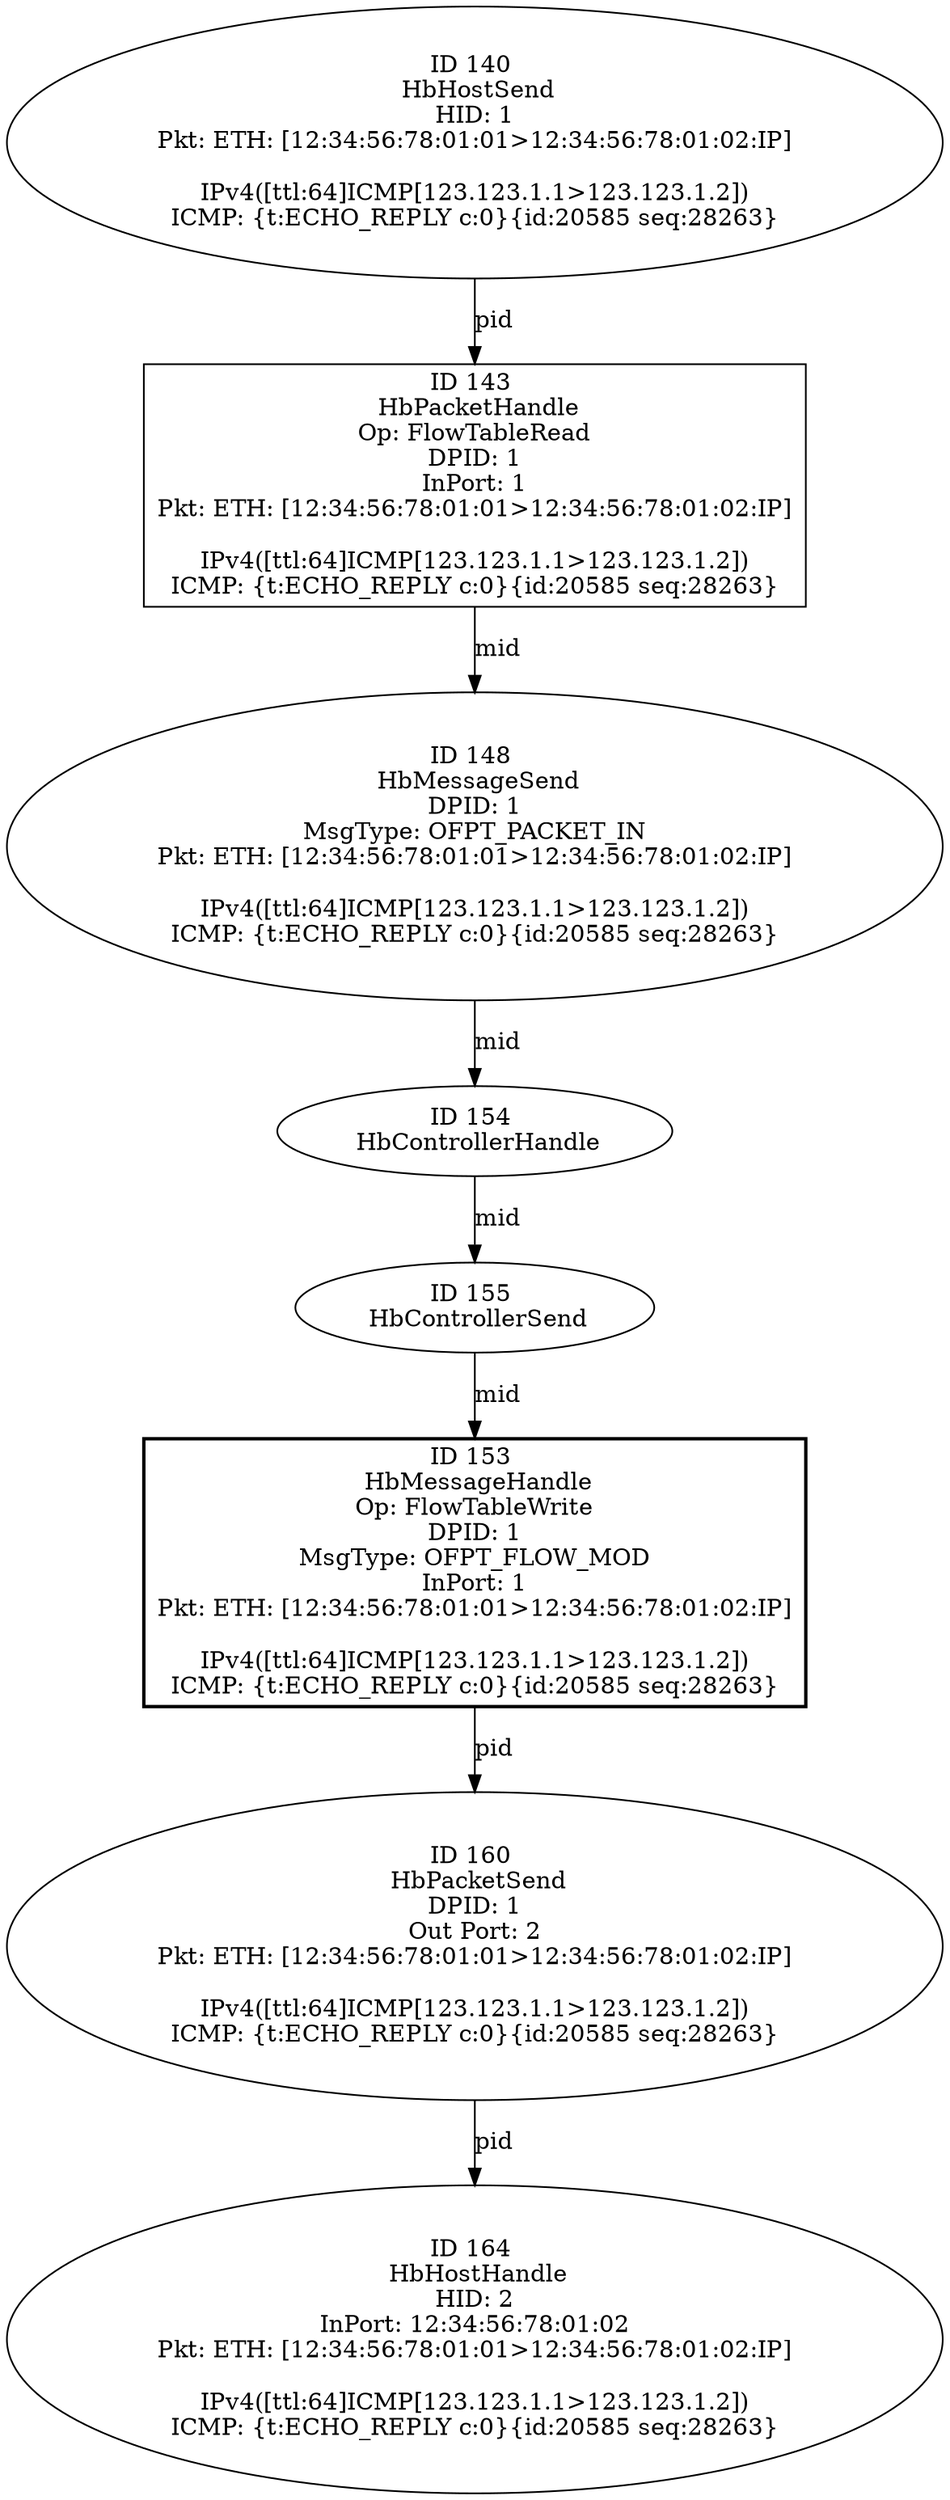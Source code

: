 strict digraph G {
160 [shape=oval, event=<HbPacketSend, eid: 160>, label="ID 160 
 HbPacketSend
DPID: 1
Out Port: 2
Pkt: ETH: [12:34:56:78:01:01>12:34:56:78:01:02:IP]

IPv4([ttl:64]ICMP[123.123.1.1>123.123.1.2])
ICMP: {t:ECHO_REPLY c:0}{id:20585 seq:28263}"];
164 [shape=oval, event=<HbHostHandle, eid: 164>, label="ID 164 
 HbHostHandle
HID: 2
InPort: 12:34:56:78:01:02
Pkt: ETH: [12:34:56:78:01:01>12:34:56:78:01:02:IP]

IPv4([ttl:64]ICMP[123.123.1.1>123.123.1.2])
ICMP: {t:ECHO_REPLY c:0}{id:20585 seq:28263}"];
140 [shape=oval, event=<HbHostSend, eid: 140>, label="ID 140 
 HbHostSend
HID: 1
Pkt: ETH: [12:34:56:78:01:01>12:34:56:78:01:02:IP]

IPv4([ttl:64]ICMP[123.123.1.1>123.123.1.2])
ICMP: {t:ECHO_REPLY c:0}{id:20585 seq:28263}"];
143 [shape=box, event=<HbPacketHandle, eid: 143>, label="ID 143 
 HbPacketHandle
Op: FlowTableRead
DPID: 1
InPort: 1
Pkt: ETH: [12:34:56:78:01:01>12:34:56:78:01:02:IP]

IPv4([ttl:64]ICMP[123.123.1.1>123.123.1.2])
ICMP: {t:ECHO_REPLY c:0}{id:20585 seq:28263}"];
148 [shape=oval, event=<HbMessageSend, eid: 148>, label="ID 148 
 HbMessageSend
DPID: 1
MsgType: OFPT_PACKET_IN
Pkt: ETH: [12:34:56:78:01:01>12:34:56:78:01:02:IP]

IPv4([ttl:64]ICMP[123.123.1.1>123.123.1.2])
ICMP: {t:ECHO_REPLY c:0}{id:20585 seq:28263}"];
153 [shape=box, style=bold, event=<HbMessageHandle, eid: 153>, label="ID 153 
 HbMessageHandle
Op: FlowTableWrite
DPID: 1
MsgType: OFPT_FLOW_MOD
InPort: 1
Pkt: ETH: [12:34:56:78:01:01>12:34:56:78:01:02:IP]

IPv4([ttl:64]ICMP[123.123.1.1>123.123.1.2])
ICMP: {t:ECHO_REPLY c:0}{id:20585 seq:28263}"];
154 [shape=oval, event=<HbControllerHandle, eid: 154>, label="ID 154 
 HbControllerHandle"];
155 [shape=oval, event=<HbControllerSend, eid: 155>, label="ID 155 
 HbControllerSend"];
160 -> 164  [rel=pid, label=pid];
140 -> 143  [rel=pid, label=pid];
143 -> 148  [rel=mid, label=mid];
148 -> 154  [rel=mid, label=mid];
153 -> 160  [rel=pid, label=pid];
154 -> 155  [rel=mid, label=mid];
155 -> 153  [rel=mid, label=mid];
}
